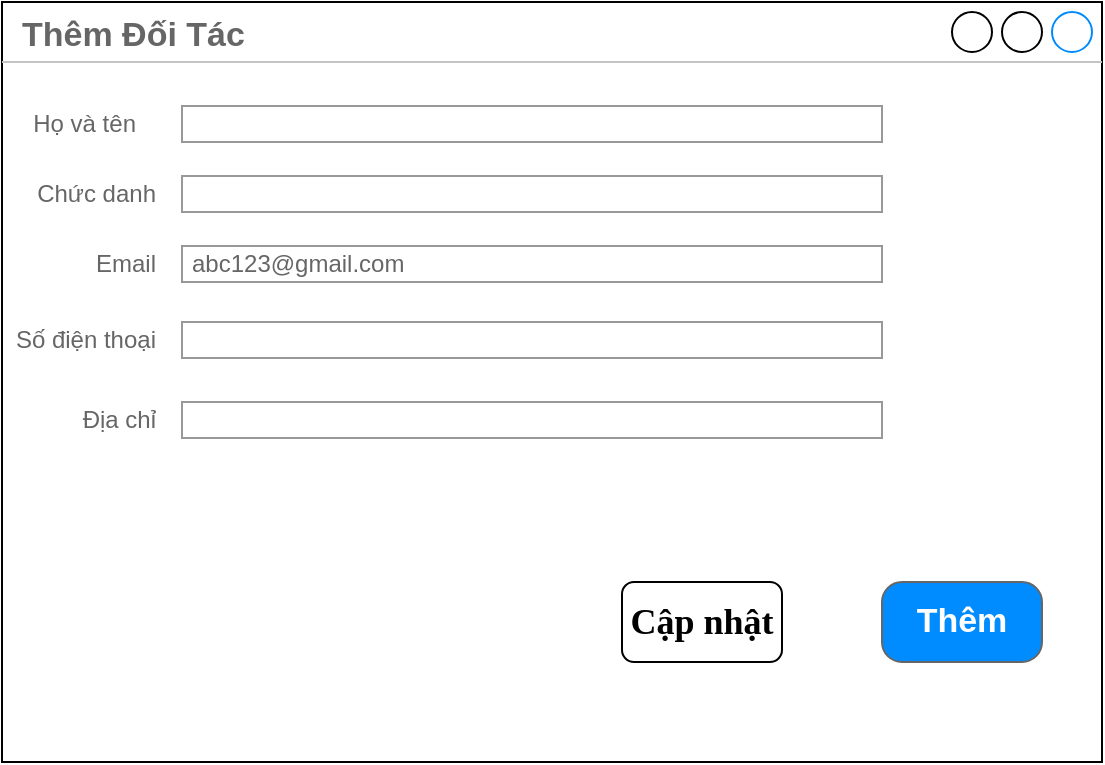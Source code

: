 <mxfile>
    <diagram id="4yKCaH6ZXspVgBFbATb7" name="Trang-1">
        <mxGraphModel dx="832" dy="568" grid="1" gridSize="10" guides="1" tooltips="1" connect="1" arrows="1" fold="1" page="1" pageScale="1" pageWidth="827" pageHeight="1169" math="0" shadow="0">
            <root>
                <mxCell id="0"/>
                <mxCell id="1" parent="0"/>
                <mxCell id="8rUmnVm_GTw8HUzDTRz_-16" value="&lt;b&gt;Thêm Đối Tác&lt;/b&gt;" style="strokeWidth=1;shadow=0;dashed=0;align=center;html=1;shape=mxgraph.mockup.containers.window;align=left;verticalAlign=top;spacingLeft=8;strokeColor2=#008cff;strokeColor3=#c4c4c4;fontColor=#666666;mainText=;fontSize=17;labelBackgroundColor=none;whiteSpace=wrap;" parent="1" vertex="1">
                    <mxGeometry x="120" y="60" width="550" height="380" as="geometry"/>
                </mxCell>
                <mxCell id="8rUmnVm_GTw8HUzDTRz_-28" value="Họ và tên" style="strokeWidth=1;shadow=0;dashed=0;align=center;html=1;shape=mxgraph.mockup.forms.anchor;align=right;spacingRight=2;fontColor=#666666;" parent="1" vertex="1">
                    <mxGeometry x="140" y="112" width="50" height="18" as="geometry"/>
                </mxCell>
                <mxCell id="8rUmnVm_GTw8HUzDTRz_-29" value="" style="strokeWidth=1;shadow=0;dashed=0;align=center;html=1;shape=mxgraph.mockup.forms.rrect;fillColor=#ffffff;rSize=0;fontColor=#666666;align=left;spacingLeft=3;strokeColor=#999999;" parent="1" vertex="1">
                    <mxGeometry x="210" y="112" width="350" height="18" as="geometry"/>
                </mxCell>
                <mxCell id="8rUmnVm_GTw8HUzDTRz_-30" value="Chức danh" style="strokeWidth=1;shadow=0;dashed=0;align=center;html=1;shape=mxgraph.mockup.forms.anchor;align=right;spacingRight=2;fontColor=#666666;" parent="1" vertex="1">
                    <mxGeometry x="150" y="147" width="50" height="18" as="geometry"/>
                </mxCell>
                <mxCell id="8rUmnVm_GTw8HUzDTRz_-31" value="" style="strokeWidth=1;shadow=0;dashed=0;align=center;html=1;shape=mxgraph.mockup.forms.rrect;fillColor=#ffffff;rSize=0;fontColor=#666666;align=left;spacingLeft=3;strokeColor=#999999;" parent="1" vertex="1">
                    <mxGeometry x="210" y="147" width="350" height="18" as="geometry"/>
                </mxCell>
                <mxCell id="8rUmnVm_GTw8HUzDTRz_-32" value="Email" style="strokeWidth=1;shadow=0;dashed=0;align=center;html=1;shape=mxgraph.mockup.forms.anchor;align=right;spacingRight=2;fontColor=#666666;" parent="1" vertex="1">
                    <mxGeometry x="150" y="182" width="50" height="18" as="geometry"/>
                </mxCell>
                <mxCell id="8rUmnVm_GTw8HUzDTRz_-33" value="abc123@gmail.com" style="strokeWidth=1;shadow=0;dashed=0;align=center;html=1;shape=mxgraph.mockup.forms.rrect;fillColor=#ffffff;rSize=0;fontColor=#666666;align=left;spacingLeft=3;strokeColor=#999999;" parent="1" vertex="1">
                    <mxGeometry x="210" y="182" width="350" height="18" as="geometry"/>
                </mxCell>
                <mxCell id="8rUmnVm_GTw8HUzDTRz_-34" value="Số điện thoại" style="strokeWidth=1;shadow=0;dashed=0;align=center;html=1;shape=mxgraph.mockup.forms.anchor;align=right;spacingRight=2;fontColor=#666666;" parent="1" vertex="1">
                    <mxGeometry x="150" y="220" width="50" height="18" as="geometry"/>
                </mxCell>
                <mxCell id="8rUmnVm_GTw8HUzDTRz_-35" value="" style="strokeWidth=1;shadow=0;dashed=0;align=center;html=1;shape=mxgraph.mockup.forms.rrect;fillColor=#ffffff;rSize=0;fontColor=#666666;align=left;spacingLeft=3;strokeColor=#999999;" parent="1" vertex="1">
                    <mxGeometry x="210" y="220" width="350" height="18" as="geometry"/>
                </mxCell>
                <mxCell id="8rUmnVm_GTw8HUzDTRz_-36" value="Địa chỉ" style="strokeWidth=1;shadow=0;dashed=0;align=center;html=1;shape=mxgraph.mockup.forms.anchor;align=right;spacingRight=2;fontColor=#666666;" parent="1" vertex="1">
                    <mxGeometry x="150" y="260" width="50" height="18" as="geometry"/>
                </mxCell>
                <mxCell id="8rUmnVm_GTw8HUzDTRz_-37" value="" style="strokeWidth=1;shadow=0;dashed=0;align=center;html=1;shape=mxgraph.mockup.forms.rrect;fillColor=#ffffff;rSize=0;fontColor=#666666;align=left;spacingLeft=3;strokeColor=#999999;" parent="1" vertex="1">
                    <mxGeometry x="210" y="260" width="350" height="18" as="geometry"/>
                </mxCell>
                <mxCell id="8rUmnVm_GTw8HUzDTRz_-39" value="Thêm" style="strokeWidth=1;shadow=0;dashed=0;align=center;html=1;shape=mxgraph.mockup.buttons.button;strokeColor=#666666;fontColor=#ffffff;mainText=;buttonStyle=round;fontSize=17;fontStyle=1;fillColor=#008cff;whiteSpace=wrap;" parent="1" vertex="1">
                    <mxGeometry x="560" y="350" width="80" height="40" as="geometry"/>
                </mxCell>
                <mxCell id="UZQkIFNGnBnCwoeYTMW5-1" value="&lt;font face=&quot;Times New Roman&quot; style=&quot;font-size: 18px;&quot;&gt;&lt;b&gt;Cập nhật&lt;/b&gt;&lt;/font&gt;" style="rounded=1;whiteSpace=wrap;html=1;" parent="1" vertex="1">
                    <mxGeometry x="430" y="350" width="80" height="40" as="geometry"/>
                </mxCell>
            </root>
        </mxGraphModel>
    </diagram>
</mxfile>
